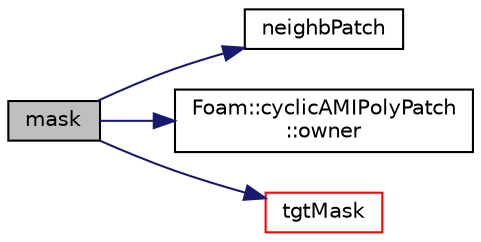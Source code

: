 digraph "mask"
{
  bgcolor="transparent";
  edge [fontname="Helvetica",fontsize="10",labelfontname="Helvetica",labelfontsize="10"];
  node [fontname="Helvetica",fontsize="10",shape=record];
  rankdir="LR";
  Node1 [label="mask",height=0.2,width=0.4,color="black", fillcolor="grey75", style="filled", fontcolor="black"];
  Node1 -> Node2 [color="midnightblue",fontsize="10",style="solid",fontname="Helvetica"];
  Node2 [label="neighbPatch",height=0.2,width=0.4,color="black",URL="$a00471.html#aa769e5e387a8c552d80db40f676fc471",tooltip="Return a reference to the neighbour patch. "];
  Node1 -> Node3 [color="midnightblue",fontsize="10",style="solid",fontname="Helvetica"];
  Node3 [label="Foam::cyclicAMIPolyPatch\l::owner",height=0.2,width=0.4,color="black",URL="$a00481.html#a168868dc9c6c7335cb6c950f8f6a9453",tooltip="Does this side own the patch? "];
  Node1 -> Node4 [color="midnightblue",fontsize="10",style="solid",fontname="Helvetica"];
  Node4 [label="tgtMask",height=0.2,width=0.4,color="red",URL="$a00471.html#af7096570f88f956fad34f1fc6fd5b7f5",tooltip="Return the mask/weighting for the target patch. "];
}
